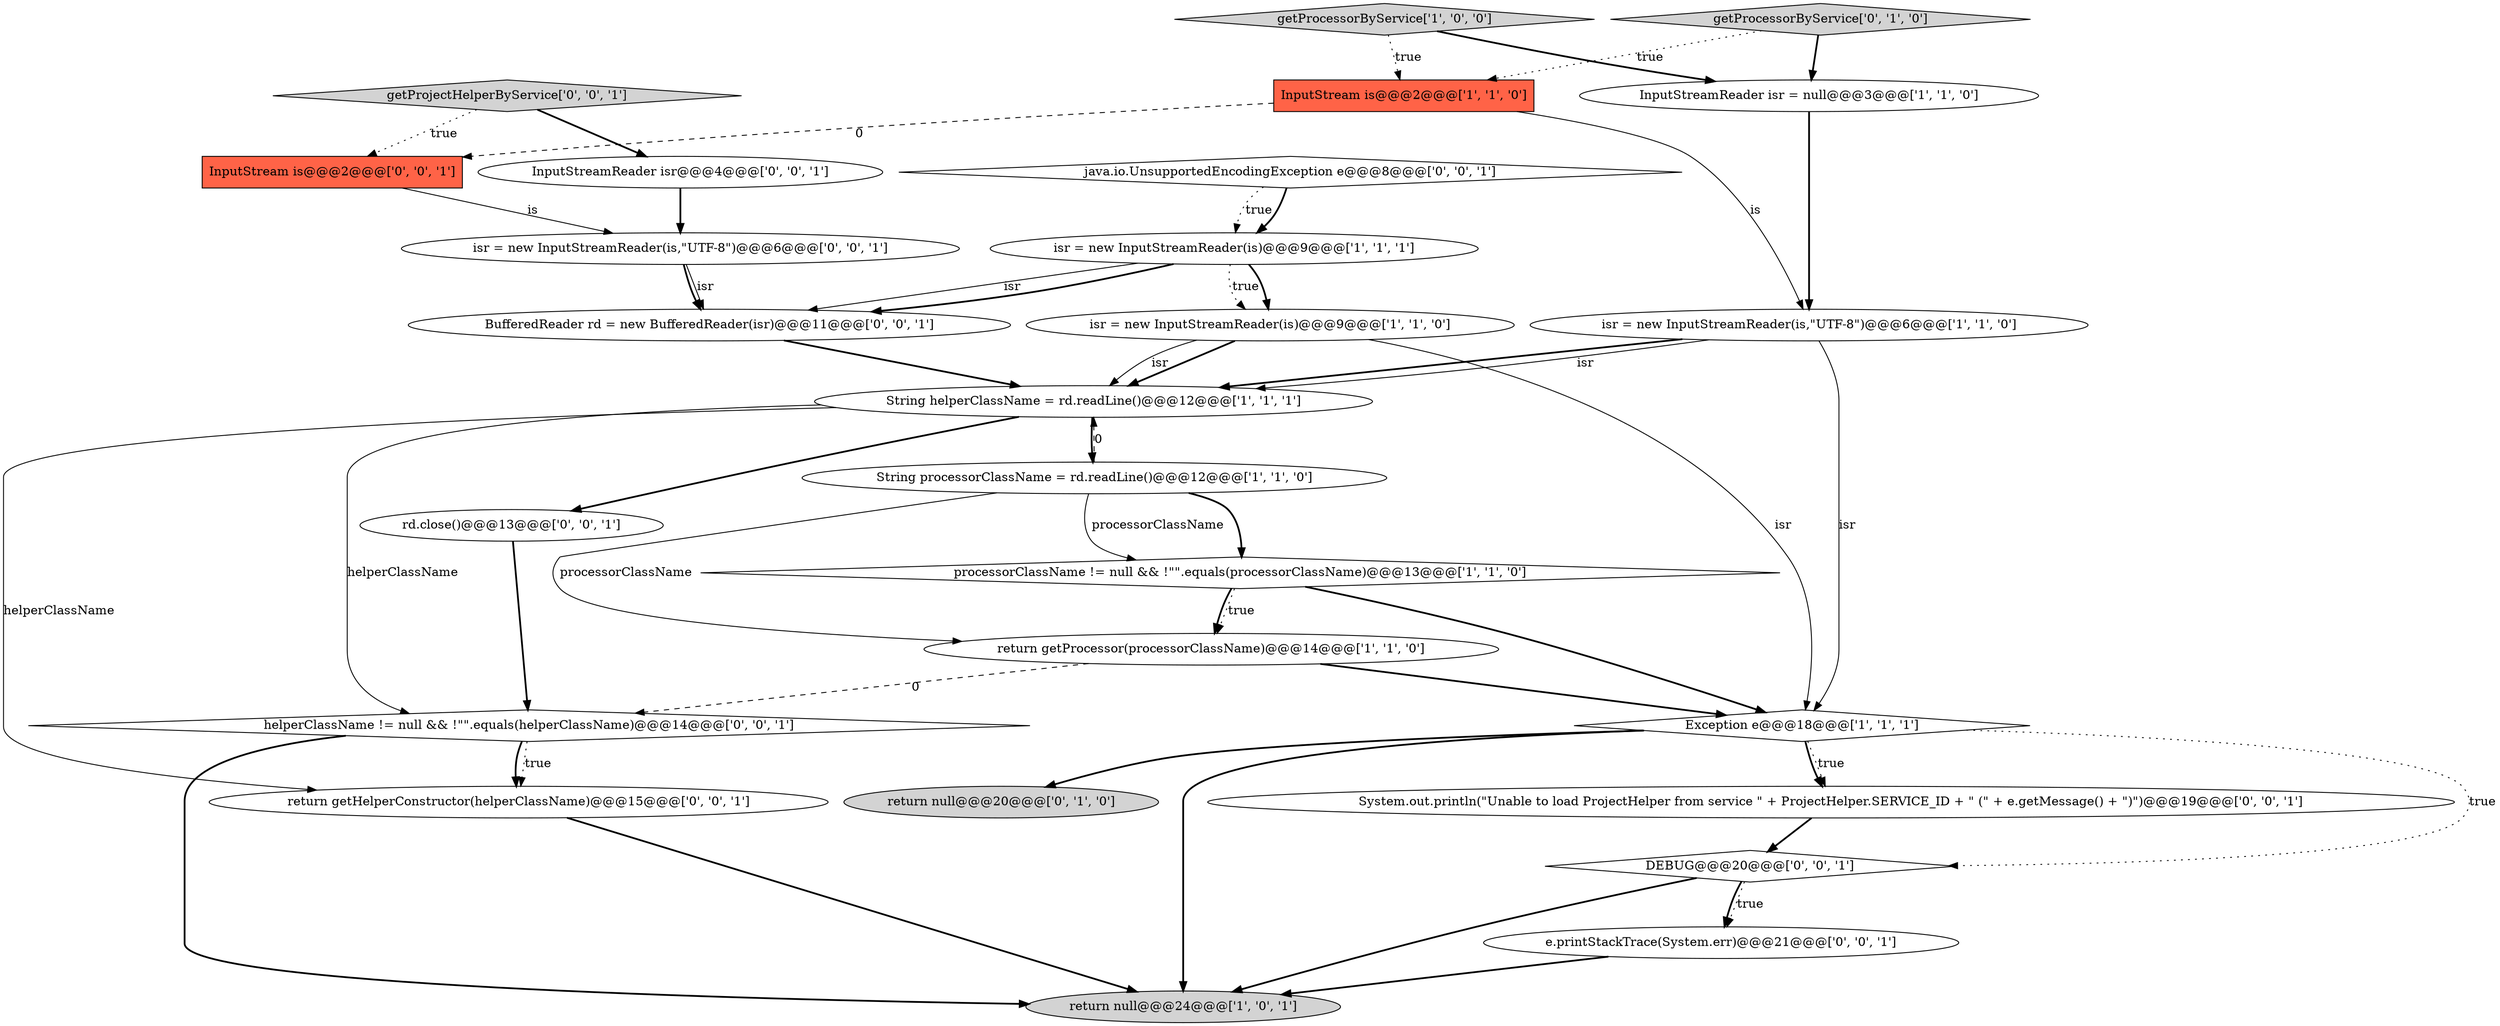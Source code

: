 digraph {
14 [style = filled, label = "rd.close()@@@13@@@['0', '0', '1']", fillcolor = white, shape = ellipse image = "AAA0AAABBB3BBB"];
21 [style = filled, label = "InputStreamReader isr@@@4@@@['0', '0', '1']", fillcolor = white, shape = ellipse image = "AAA0AAABBB3BBB"];
8 [style = filled, label = "isr = new InputStreamReader(is)@@@9@@@['1', '1', '0']", fillcolor = white, shape = ellipse image = "AAA0AAABBB1BBB"];
5 [style = filled, label = "getProcessorByService['1', '0', '0']", fillcolor = lightgray, shape = diamond image = "AAA0AAABBB1BBB"];
6 [style = filled, label = "Exception e@@@18@@@['1', '1', '1']", fillcolor = white, shape = diamond image = "AAA0AAABBB1BBB"];
0 [style = filled, label = "InputStream is@@@2@@@['1', '1', '0']", fillcolor = tomato, shape = box image = "AAA0AAABBB1BBB"];
9 [style = filled, label = "String helperClassName = rd.readLine()@@@12@@@['1', '1', '1']", fillcolor = white, shape = ellipse image = "AAA0AAABBB1BBB"];
12 [style = filled, label = "getProcessorByService['0', '1', '0']", fillcolor = lightgray, shape = diamond image = "AAA0AAABBB2BBB"];
24 [style = filled, label = "BufferedReader rd = new BufferedReader(isr)@@@11@@@['0', '0', '1']", fillcolor = white, shape = ellipse image = "AAA0AAABBB3BBB"];
4 [style = filled, label = "InputStreamReader isr = null@@@3@@@['1', '1', '0']", fillcolor = white, shape = ellipse image = "AAA0AAABBB1BBB"];
3 [style = filled, label = "String processorClassName = rd.readLine()@@@12@@@['1', '1', '0']", fillcolor = white, shape = ellipse image = "AAA0AAABBB1BBB"];
17 [style = filled, label = "isr = new InputStreamReader(is,\"UTF-8\")@@@6@@@['0', '0', '1']", fillcolor = white, shape = ellipse image = "AAA0AAABBB3BBB"];
20 [style = filled, label = "DEBUG@@@20@@@['0', '0', '1']", fillcolor = white, shape = diamond image = "AAA0AAABBB3BBB"];
15 [style = filled, label = "e.printStackTrace(System.err)@@@21@@@['0', '0', '1']", fillcolor = white, shape = ellipse image = "AAA0AAABBB3BBB"];
7 [style = filled, label = "return null@@@24@@@['1', '0', '1']", fillcolor = lightgray, shape = ellipse image = "AAA0AAABBB1BBB"];
10 [style = filled, label = "isr = new InputStreamReader(is,\"UTF-8\")@@@6@@@['1', '1', '0']", fillcolor = white, shape = ellipse image = "AAA0AAABBB1BBB"];
18 [style = filled, label = "return getHelperConstructor(helperClassName)@@@15@@@['0', '0', '1']", fillcolor = white, shape = ellipse image = "AAA0AAABBB3BBB"];
2 [style = filled, label = "processorClassName != null && !\"\".equals(processorClassName)@@@13@@@['1', '1', '0']", fillcolor = white, shape = diamond image = "AAA0AAABBB1BBB"];
13 [style = filled, label = "return null@@@20@@@['0', '1', '0']", fillcolor = lightgray, shape = ellipse image = "AAA0AAABBB2BBB"];
23 [style = filled, label = "InputStream is@@@2@@@['0', '0', '1']", fillcolor = tomato, shape = box image = "AAA0AAABBB3BBB"];
1 [style = filled, label = "return getProcessor(processorClassName)@@@14@@@['1', '1', '0']", fillcolor = white, shape = ellipse image = "AAA0AAABBB1BBB"];
22 [style = filled, label = "System.out.println(\"Unable to load ProjectHelper from service \" + ProjectHelper.SERVICE_ID + \" (\" + e.getMessage() + \")\")@@@19@@@['0', '0', '1']", fillcolor = white, shape = ellipse image = "AAA0AAABBB3BBB"];
19 [style = filled, label = "helperClassName != null && !\"\".equals(helperClassName)@@@14@@@['0', '0', '1']", fillcolor = white, shape = diamond image = "AAA0AAABBB3BBB"];
16 [style = filled, label = "getProjectHelperByService['0', '0', '1']", fillcolor = lightgray, shape = diamond image = "AAA0AAABBB3BBB"];
25 [style = filled, label = "java.io.UnsupportedEncodingException e@@@8@@@['0', '0', '1']", fillcolor = white, shape = diamond image = "AAA0AAABBB3BBB"];
11 [style = filled, label = "isr = new InputStreamReader(is)@@@9@@@['1', '1', '1']", fillcolor = white, shape = ellipse image = "AAA0AAABBB1BBB"];
5->0 [style = dotted, label="true"];
9->19 [style = solid, label="helperClassName"];
8->9 [style = bold, label=""];
25->11 [style = dotted, label="true"];
20->7 [style = bold, label=""];
3->2 [style = bold, label=""];
11->24 [style = solid, label="isr"];
10->9 [style = bold, label=""];
12->4 [style = bold, label=""];
20->15 [style = bold, label=""];
9->3 [style = bold, label=""];
21->17 [style = bold, label=""];
12->0 [style = dotted, label="true"];
6->13 [style = bold, label=""];
23->17 [style = solid, label="is"];
0->10 [style = solid, label="is"];
14->19 [style = bold, label=""];
22->20 [style = bold, label=""];
6->22 [style = bold, label=""];
11->24 [style = bold, label=""];
3->1 [style = solid, label="processorClassName"];
1->6 [style = bold, label=""];
15->7 [style = bold, label=""];
10->6 [style = solid, label="isr"];
5->4 [style = bold, label=""];
25->11 [style = bold, label=""];
20->15 [style = dotted, label="true"];
2->1 [style = dotted, label="true"];
1->19 [style = dashed, label="0"];
11->8 [style = dotted, label="true"];
16->21 [style = bold, label=""];
10->9 [style = solid, label="isr"];
8->6 [style = solid, label="isr"];
6->22 [style = dotted, label="true"];
0->23 [style = dashed, label="0"];
11->8 [style = bold, label=""];
17->24 [style = bold, label=""];
2->1 [style = bold, label=""];
9->14 [style = bold, label=""];
24->9 [style = bold, label=""];
4->10 [style = bold, label=""];
2->6 [style = bold, label=""];
19->7 [style = bold, label=""];
6->7 [style = bold, label=""];
6->20 [style = dotted, label="true"];
9->18 [style = solid, label="helperClassName"];
3->2 [style = solid, label="processorClassName"];
19->18 [style = bold, label=""];
3->9 [style = dashed, label="0"];
17->24 [style = solid, label="isr"];
16->23 [style = dotted, label="true"];
8->9 [style = solid, label="isr"];
19->18 [style = dotted, label="true"];
18->7 [style = bold, label=""];
}
